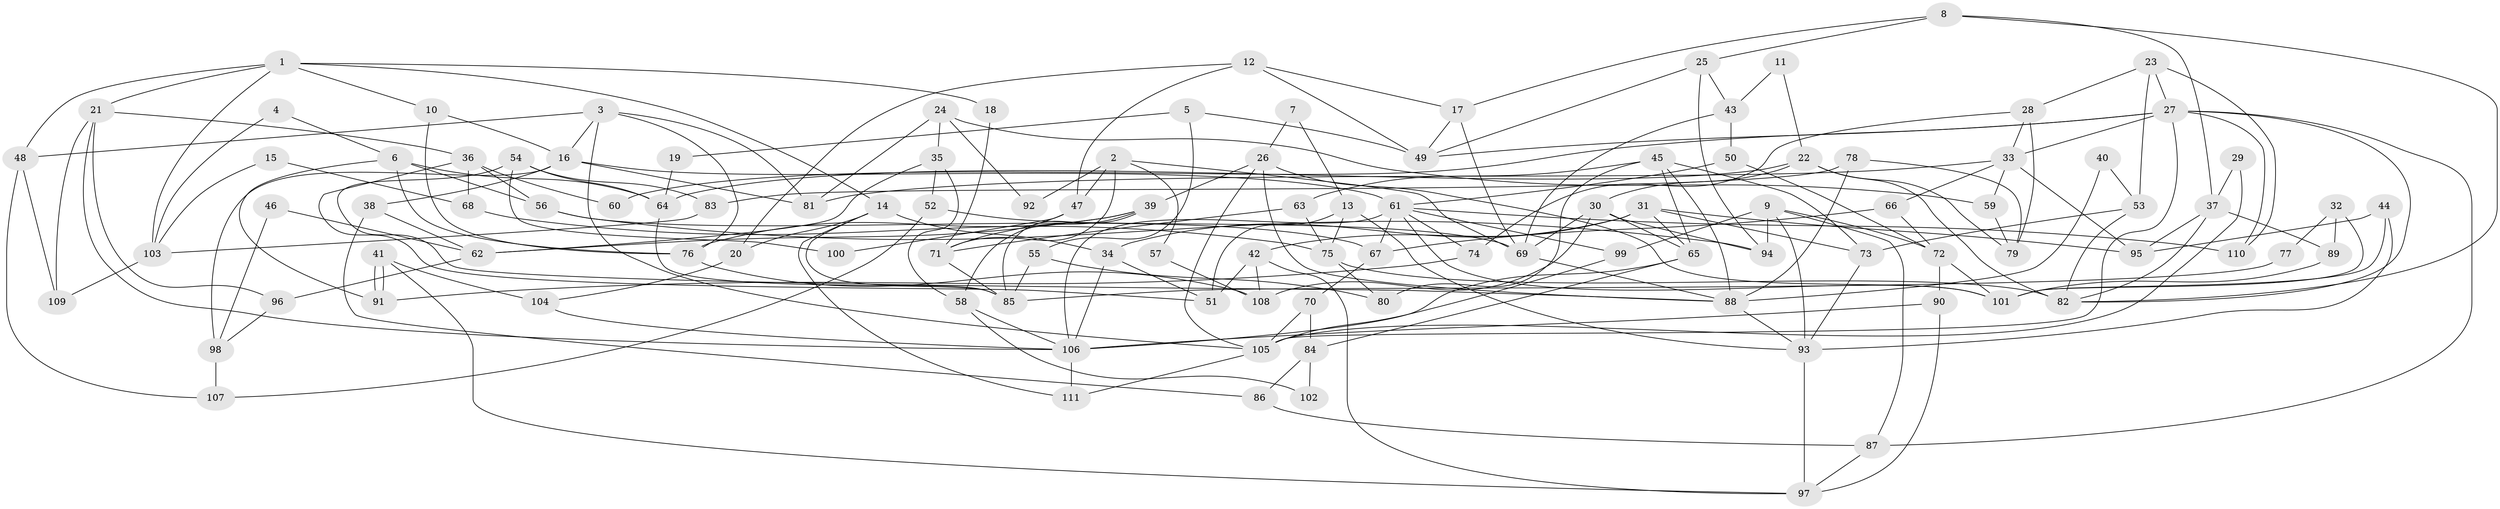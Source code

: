 // Generated by graph-tools (version 1.1) at 2025/50/03/09/25 04:50:08]
// undirected, 111 vertices, 222 edges
graph export_dot {
graph [start="1"]
  node [color=gray90,style=filled];
  1;
  2;
  3;
  4;
  5;
  6;
  7;
  8;
  9;
  10;
  11;
  12;
  13;
  14;
  15;
  16;
  17;
  18;
  19;
  20;
  21;
  22;
  23;
  24;
  25;
  26;
  27;
  28;
  29;
  30;
  31;
  32;
  33;
  34;
  35;
  36;
  37;
  38;
  39;
  40;
  41;
  42;
  43;
  44;
  45;
  46;
  47;
  48;
  49;
  50;
  51;
  52;
  53;
  54;
  55;
  56;
  57;
  58;
  59;
  60;
  61;
  62;
  63;
  64;
  65;
  66;
  67;
  68;
  69;
  70;
  71;
  72;
  73;
  74;
  75;
  76;
  77;
  78;
  79;
  80;
  81;
  82;
  83;
  84;
  85;
  86;
  87;
  88;
  89;
  90;
  91;
  92;
  93;
  94;
  95;
  96;
  97;
  98;
  99;
  100;
  101;
  102;
  103;
  104;
  105;
  106;
  107;
  108;
  109;
  110;
  111;
  1 -- 10;
  1 -- 14;
  1 -- 18;
  1 -- 21;
  1 -- 48;
  1 -- 103;
  2 -- 47;
  2 -- 69;
  2 -- 57;
  2 -- 71;
  2 -- 92;
  3 -- 16;
  3 -- 48;
  3 -- 76;
  3 -- 81;
  3 -- 105;
  4 -- 103;
  4 -- 6;
  5 -- 55;
  5 -- 49;
  5 -- 19;
  6 -- 56;
  6 -- 76;
  6 -- 64;
  6 -- 91;
  7 -- 26;
  7 -- 13;
  8 -- 25;
  8 -- 82;
  8 -- 17;
  8 -- 37;
  9 -- 93;
  9 -- 87;
  9 -- 72;
  9 -- 94;
  9 -- 99;
  10 -- 16;
  10 -- 76;
  11 -- 43;
  11 -- 22;
  12 -- 17;
  12 -- 49;
  12 -- 20;
  12 -- 47;
  13 -- 93;
  13 -- 51;
  13 -- 75;
  14 -- 85;
  14 -- 20;
  14 -- 34;
  14 -- 111;
  15 -- 103;
  15 -- 68;
  16 -- 61;
  16 -- 81;
  16 -- 38;
  16 -- 98;
  17 -- 49;
  17 -- 69;
  18 -- 71;
  19 -- 64;
  20 -- 104;
  21 -- 106;
  21 -- 36;
  21 -- 96;
  21 -- 109;
  22 -- 30;
  22 -- 82;
  22 -- 64;
  22 -- 79;
  23 -- 110;
  23 -- 28;
  23 -- 27;
  23 -- 53;
  24 -- 81;
  24 -- 59;
  24 -- 35;
  24 -- 92;
  25 -- 94;
  25 -- 43;
  25 -- 49;
  26 -- 88;
  26 -- 101;
  26 -- 39;
  26 -- 105;
  27 -- 105;
  27 -- 33;
  27 -- 49;
  27 -- 60;
  27 -- 82;
  27 -- 87;
  27 -- 110;
  28 -- 74;
  28 -- 33;
  28 -- 79;
  29 -- 105;
  29 -- 37;
  30 -- 94;
  30 -- 69;
  30 -- 65;
  30 -- 108;
  31 -- 65;
  31 -- 95;
  31 -- 34;
  31 -- 42;
  31 -- 73;
  32 -- 101;
  32 -- 89;
  32 -- 77;
  33 -- 95;
  33 -- 59;
  33 -- 66;
  33 -- 81;
  34 -- 51;
  34 -- 106;
  35 -- 62;
  35 -- 52;
  35 -- 58;
  36 -- 51;
  36 -- 56;
  36 -- 60;
  36 -- 68;
  37 -- 82;
  37 -- 89;
  37 -- 95;
  38 -- 86;
  38 -- 62;
  39 -- 58;
  39 -- 62;
  39 -- 76;
  39 -- 85;
  40 -- 88;
  40 -- 53;
  41 -- 97;
  41 -- 91;
  41 -- 91;
  41 -- 104;
  42 -- 108;
  42 -- 51;
  42 -- 97;
  43 -- 50;
  43 -- 69;
  44 -- 101;
  44 -- 93;
  44 -- 95;
  45 -- 65;
  45 -- 63;
  45 -- 73;
  45 -- 80;
  45 -- 88;
  46 -- 98;
  46 -- 62;
  47 -- 71;
  47 -- 100;
  48 -- 109;
  48 -- 107;
  50 -- 61;
  50 -- 72;
  52 -- 107;
  52 -- 69;
  53 -- 73;
  53 -- 82;
  54 -- 88;
  54 -- 64;
  54 -- 83;
  54 -- 100;
  55 -- 85;
  55 -- 80;
  56 -- 67;
  56 -- 94;
  57 -- 108;
  58 -- 106;
  58 -- 102;
  59 -- 79;
  61 -- 106;
  61 -- 99;
  61 -- 67;
  61 -- 74;
  61 -- 101;
  61 -- 110;
  62 -- 96;
  63 -- 75;
  63 -- 71;
  64 -- 85;
  65 -- 106;
  65 -- 84;
  66 -- 72;
  66 -- 67;
  67 -- 70;
  68 -- 75;
  69 -- 88;
  70 -- 105;
  70 -- 84;
  71 -- 85;
  72 -- 90;
  72 -- 101;
  73 -- 93;
  74 -- 91;
  75 -- 82;
  75 -- 80;
  76 -- 108;
  77 -- 85;
  78 -- 79;
  78 -- 88;
  78 -- 83;
  83 -- 103;
  84 -- 86;
  84 -- 102;
  86 -- 87;
  87 -- 97;
  88 -- 93;
  89 -- 101;
  90 -- 97;
  90 -- 106;
  93 -- 97;
  96 -- 98;
  98 -- 107;
  99 -- 105;
  103 -- 109;
  104 -- 106;
  105 -- 111;
  106 -- 111;
}
